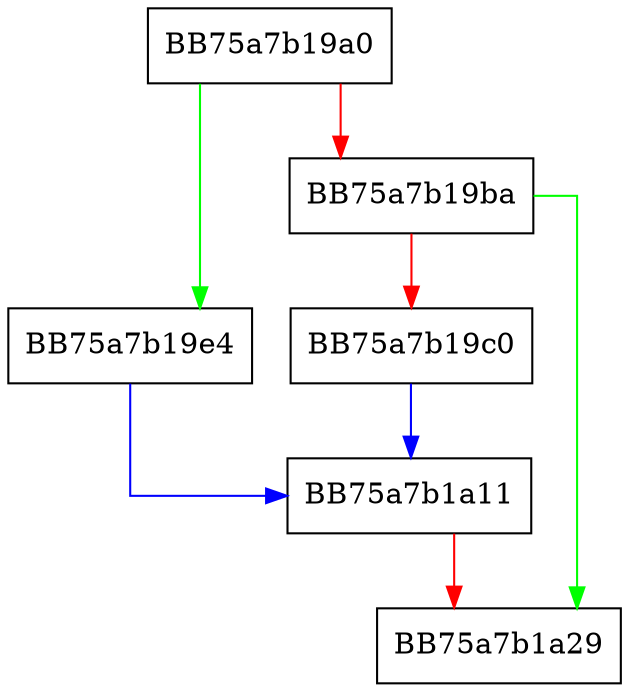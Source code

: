 digraph _log_special_common {
  node [shape="box"];
  graph [splines=ortho];
  BB75a7b19a0 -> BB75a7b19e4 [color="green"];
  BB75a7b19a0 -> BB75a7b19ba [color="red"];
  BB75a7b19ba -> BB75a7b1a29 [color="green"];
  BB75a7b19ba -> BB75a7b19c0 [color="red"];
  BB75a7b19c0 -> BB75a7b1a11 [color="blue"];
  BB75a7b19e4 -> BB75a7b1a11 [color="blue"];
  BB75a7b1a11 -> BB75a7b1a29 [color="red"];
}
